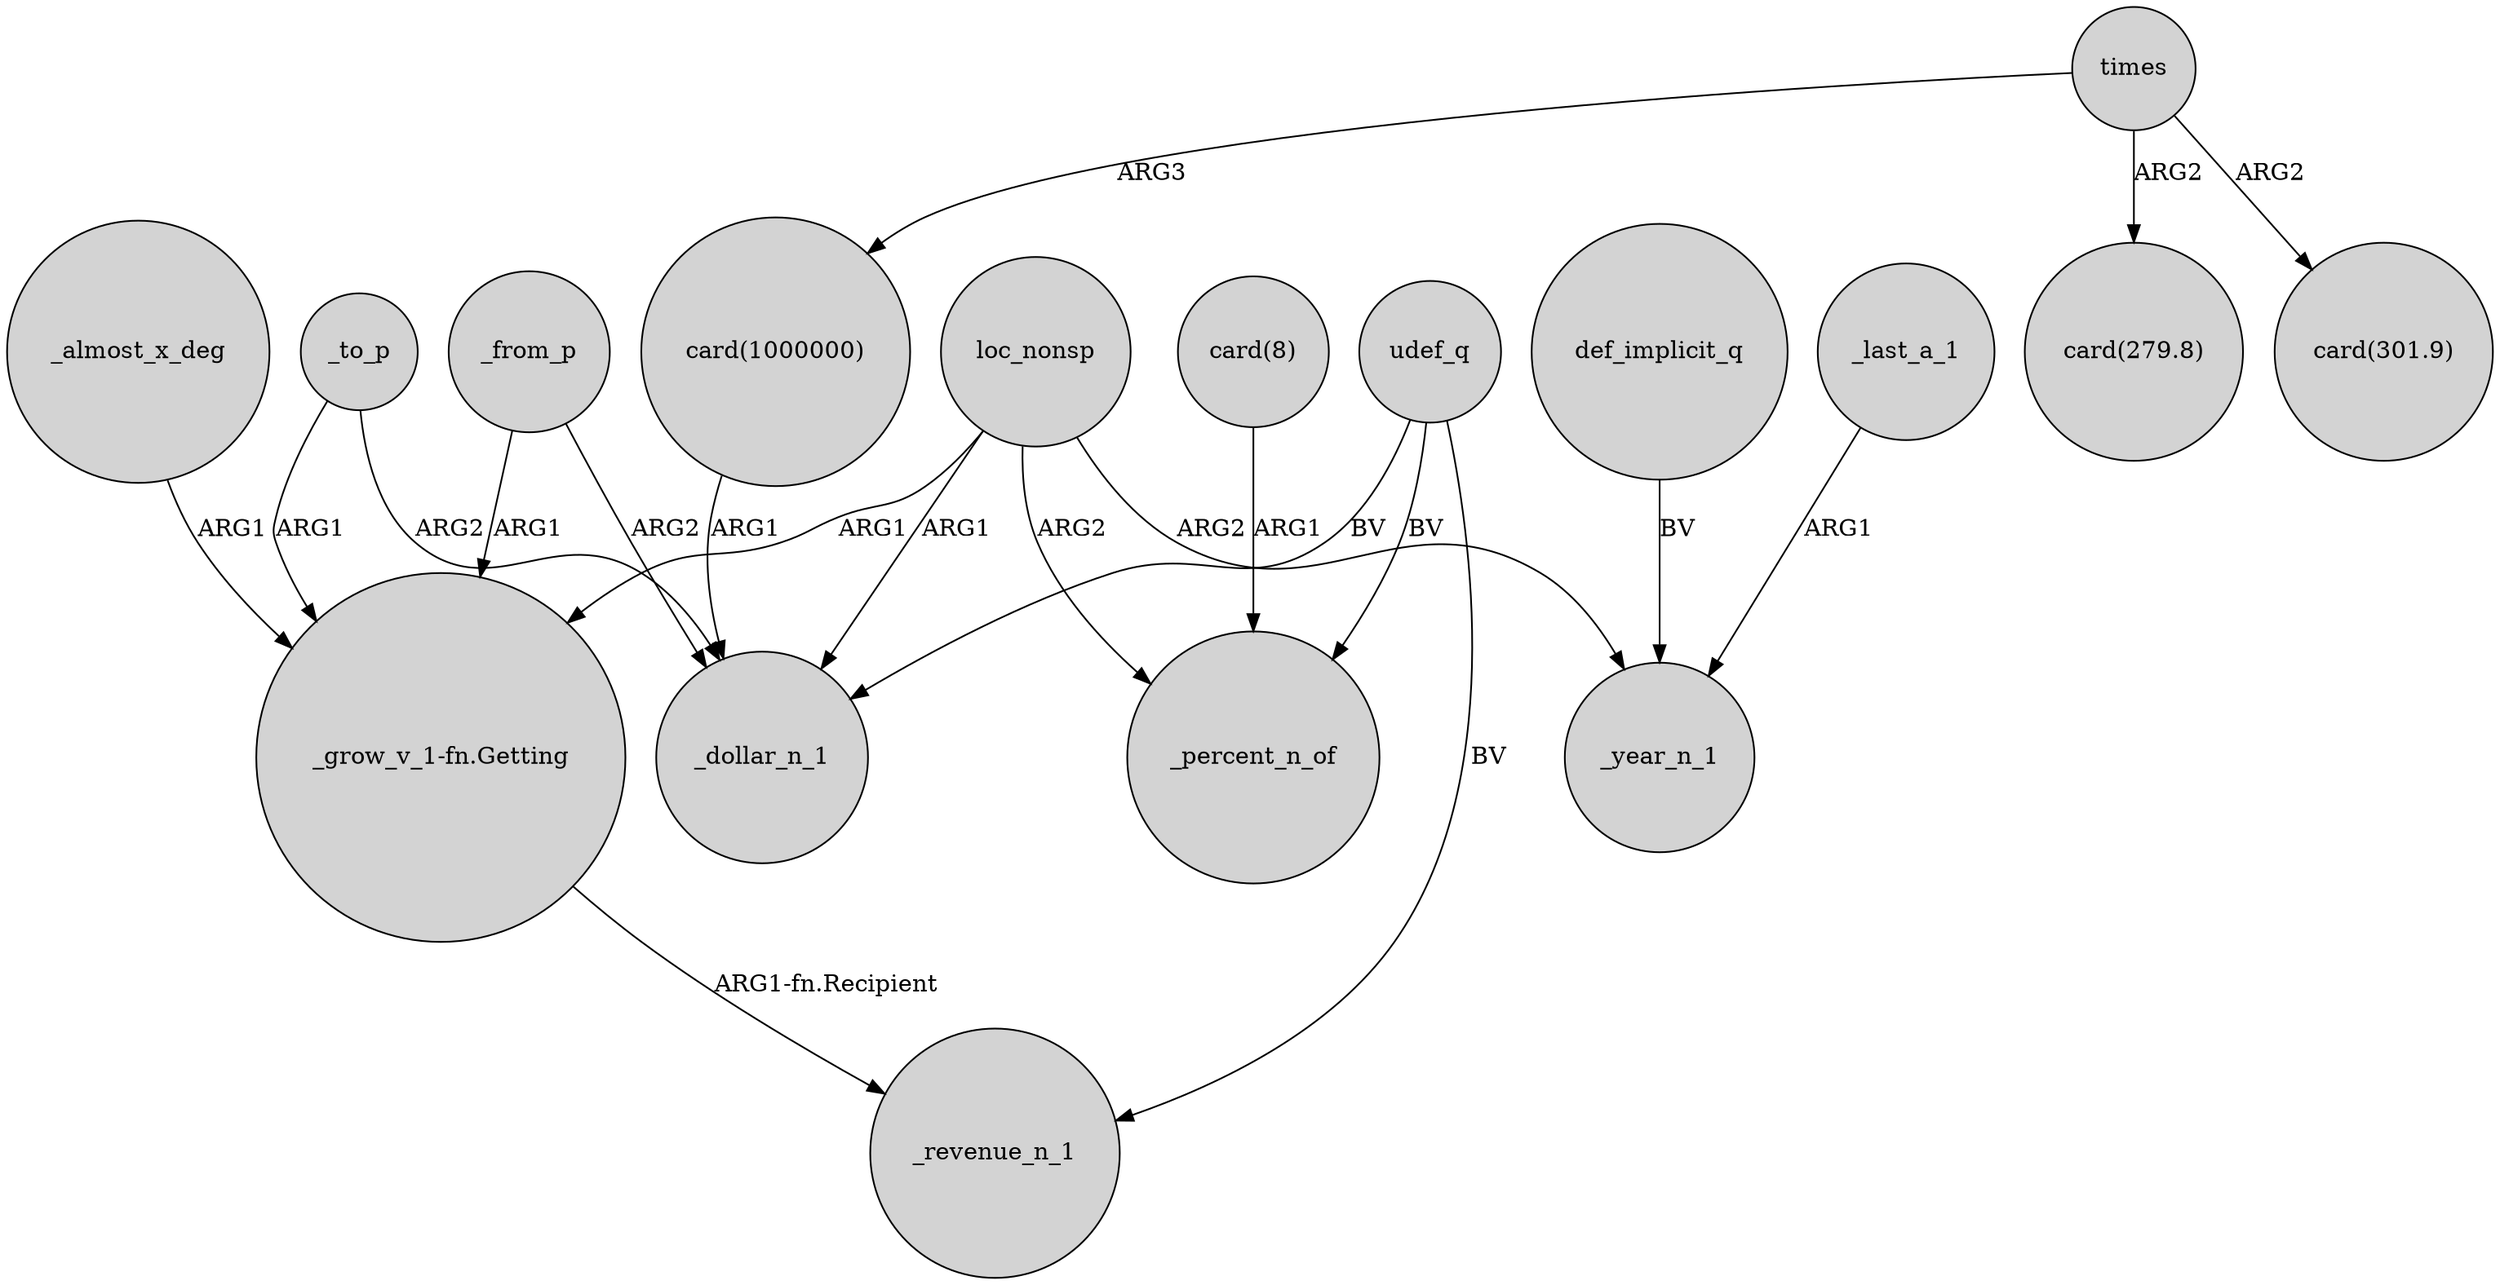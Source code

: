 digraph {
	node [shape=circle style=filled]
	_to_p -> "_grow_v_1-fn.Getting" [label=ARG1]
	loc_nonsp -> _dollar_n_1 [label=ARG1]
	_almost_x_deg -> "_grow_v_1-fn.Getting" [label=ARG1]
	def_implicit_q -> _year_n_1 [label=BV]
	times -> "card(1000000)" [label=ARG3]
	_to_p -> _dollar_n_1 [label=ARG2]
	"card(8)" -> _percent_n_of [label=ARG1]
	loc_nonsp -> _year_n_1 [label=ARG2]
	udef_q -> _revenue_n_1 [label=BV]
	times -> "card(279.8)" [label=ARG2]
	udef_q -> _percent_n_of [label=BV]
	"_grow_v_1-fn.Getting" -> _revenue_n_1 [label="ARG1-fn.Recipient"]
	_last_a_1 -> _year_n_1 [label=ARG1]
	udef_q -> _dollar_n_1 [label=BV]
	"card(1000000)" -> _dollar_n_1 [label=ARG1]
	loc_nonsp -> "_grow_v_1-fn.Getting" [label=ARG1]
	_from_p -> "_grow_v_1-fn.Getting" [label=ARG1]
	times -> "card(301.9)" [label=ARG2]
	_from_p -> _dollar_n_1 [label=ARG2]
	loc_nonsp -> _percent_n_of [label=ARG2]
}
